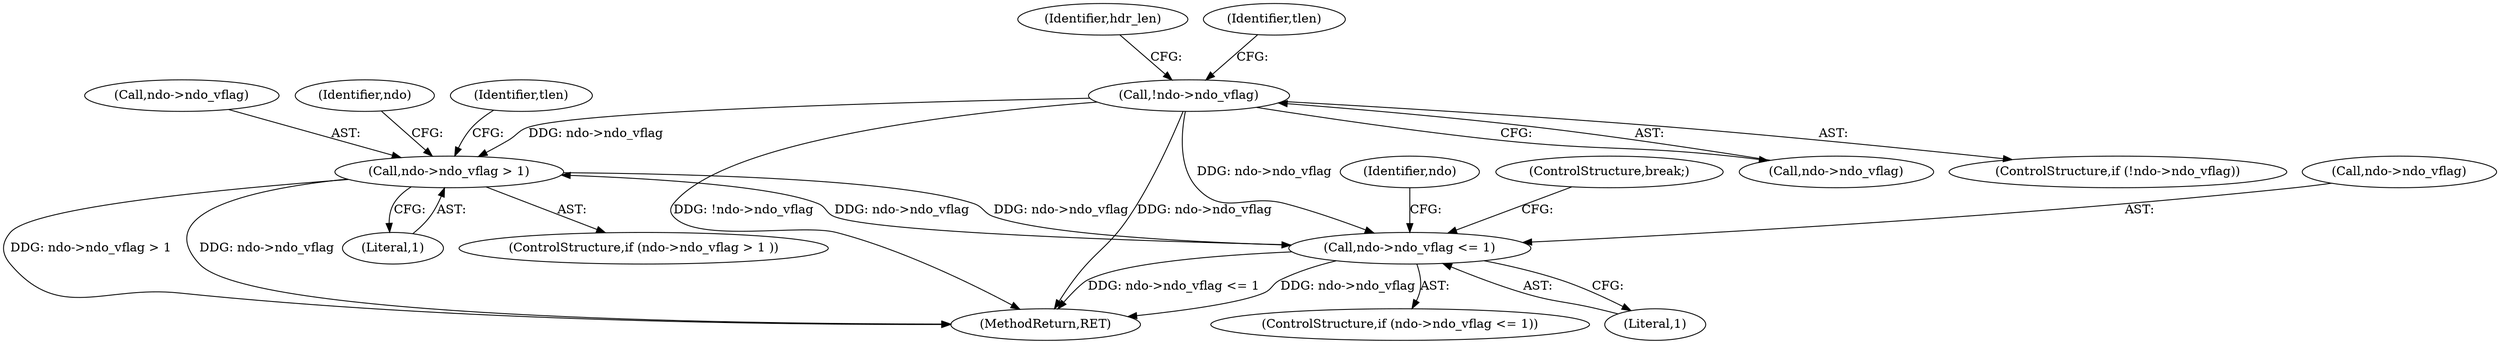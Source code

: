 digraph "0_tcpdump_aa3e54f594385ce7e1e319b0c84999e51192578b@pointer" {
"1000333" [label="(Call,ndo->ndo_vflag > 1)"];
"1000183" [label="(Call,!ndo->ndo_vflag)"];
"1000321" [label="(Call,ndo->ndo_vflag <= 1)"];
"1000333" [label="(Call,ndo->ndo_vflag > 1)"];
"1000337" [label="(Literal,1)"];
"1000320" [label="(ControlStructure,if (ndo->ndo_vflag <= 1))"];
"1000333" [label="(Call,ndo->ndo_vflag > 1)"];
"1000321" [label="(Call,ndo->ndo_vflag <= 1)"];
"1000322" [label="(Call,ndo->ndo_vflag)"];
"1000327" [label="(Identifier,ndo)"];
"1000184" [label="(Call,ndo->ndo_vflag)"];
"1000188" [label="(Identifier,hdr_len)"];
"1000191" [label="(Identifier,tlen)"];
"1000325" [label="(Literal,1)"];
"1000331" [label="(ControlStructure,break;)"];
"1000183" [label="(Call,!ndo->ndo_vflag)"];
"1000339" [label="(Identifier,ndo)"];
"1000182" [label="(ControlStructure,if (!ndo->ndo_vflag))"];
"1000344" [label="(Identifier,tlen)"];
"1000438" [label="(MethodReturn,RET)"];
"1000332" [label="(ControlStructure,if (ndo->ndo_vflag > 1 ))"];
"1000334" [label="(Call,ndo->ndo_vflag)"];
"1000333" -> "1000332"  [label="AST: "];
"1000333" -> "1000337"  [label="CFG: "];
"1000334" -> "1000333"  [label="AST: "];
"1000337" -> "1000333"  [label="AST: "];
"1000339" -> "1000333"  [label="CFG: "];
"1000344" -> "1000333"  [label="CFG: "];
"1000333" -> "1000438"  [label="DDG: ndo->ndo_vflag > 1"];
"1000333" -> "1000438"  [label="DDG: ndo->ndo_vflag"];
"1000333" -> "1000321"  [label="DDG: ndo->ndo_vflag"];
"1000183" -> "1000333"  [label="DDG: ndo->ndo_vflag"];
"1000321" -> "1000333"  [label="DDG: ndo->ndo_vflag"];
"1000183" -> "1000182"  [label="AST: "];
"1000183" -> "1000184"  [label="CFG: "];
"1000184" -> "1000183"  [label="AST: "];
"1000188" -> "1000183"  [label="CFG: "];
"1000191" -> "1000183"  [label="CFG: "];
"1000183" -> "1000438"  [label="DDG: ndo->ndo_vflag"];
"1000183" -> "1000438"  [label="DDG: !ndo->ndo_vflag"];
"1000183" -> "1000321"  [label="DDG: ndo->ndo_vflag"];
"1000321" -> "1000320"  [label="AST: "];
"1000321" -> "1000325"  [label="CFG: "];
"1000322" -> "1000321"  [label="AST: "];
"1000325" -> "1000321"  [label="AST: "];
"1000327" -> "1000321"  [label="CFG: "];
"1000331" -> "1000321"  [label="CFG: "];
"1000321" -> "1000438"  [label="DDG: ndo->ndo_vflag"];
"1000321" -> "1000438"  [label="DDG: ndo->ndo_vflag <= 1"];
}

